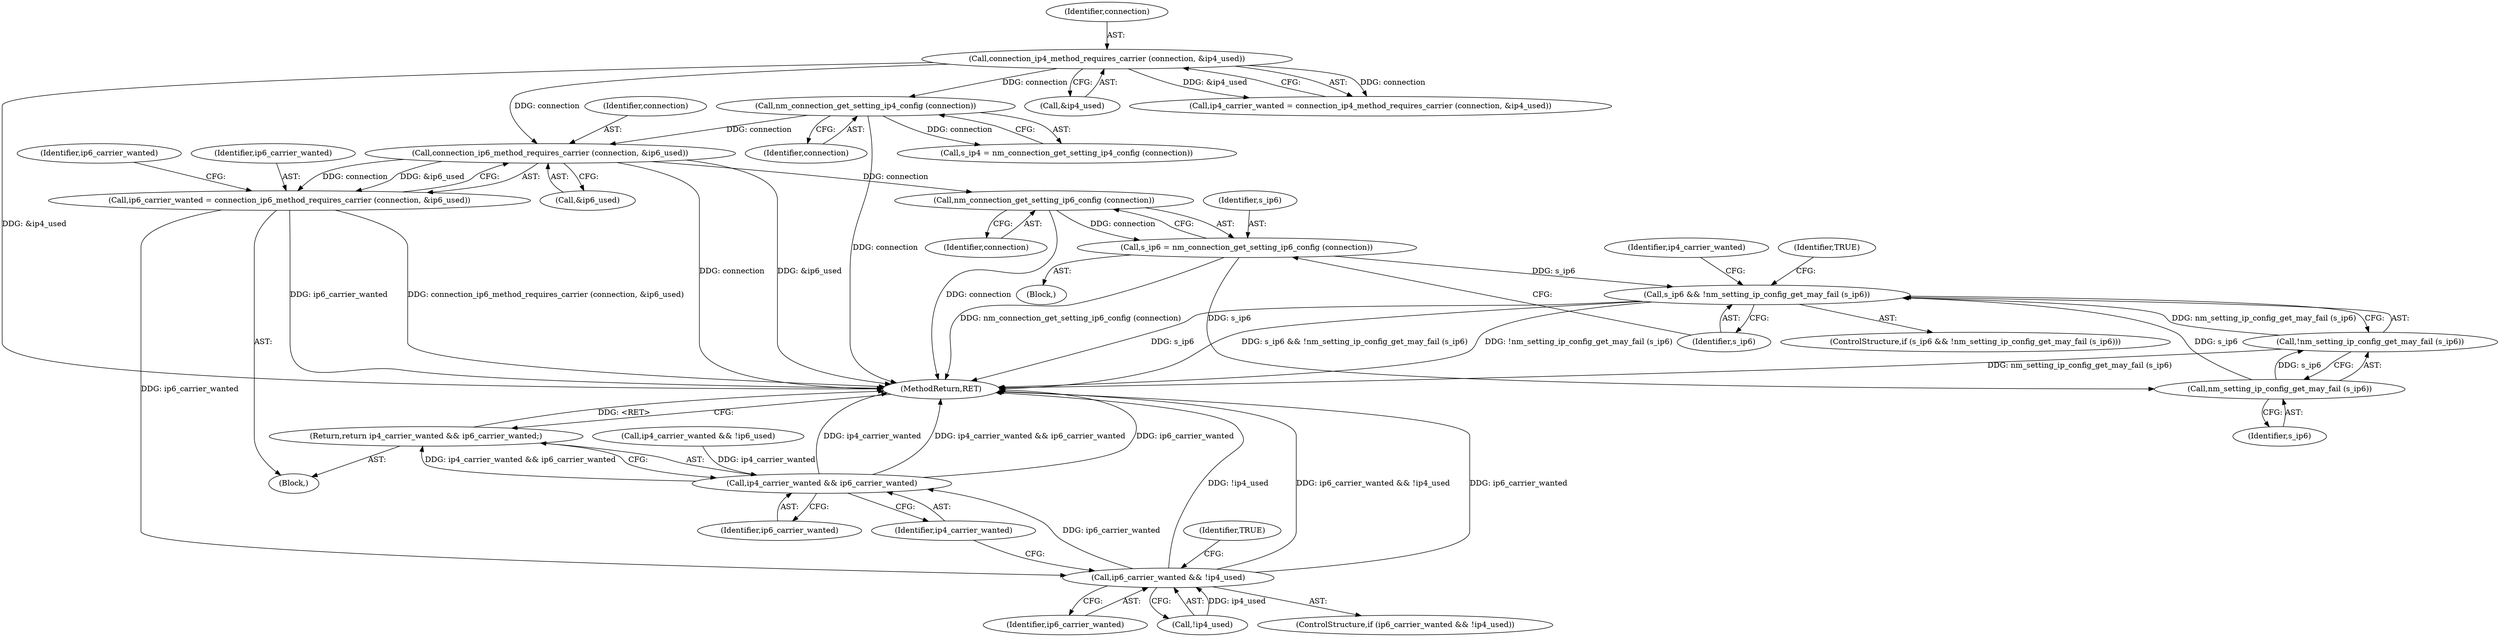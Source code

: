 digraph "0_NetworkManager_d5fc88e573fa58b93034b04d35a2454f5d28cad9@API" {
"1005631" [label="(Call,connection_ip6_method_requires_carrier (connection, &ip6_used))"];
"1005619" [label="(Call,nm_connection_get_setting_ip4_config (connection))"];
"1005610" [label="(Call,connection_ip4_method_requires_carrier (connection, &ip4_used))"];
"1005629" [label="(Call,ip6_carrier_wanted = connection_ip6_method_requires_carrier (connection, &ip6_used))"];
"1005658" [label="(Call,ip6_carrier_wanted && !ip4_used)"];
"1005665" [label="(Call,ip4_carrier_wanted && ip6_carrier_wanted)"];
"1005664" [label="(Return,return ip4_carrier_wanted && ip6_carrier_wanted;)"];
"1005640" [label="(Call,nm_connection_get_setting_ip6_config (connection))"];
"1005638" [label="(Call,s_ip6 = nm_connection_get_setting_ip6_config (connection))"];
"1005643" [label="(Call,s_ip6 && !nm_setting_ip_config_get_may_fail (s_ip6))"];
"1005646" [label="(Call,nm_setting_ip_config_get_may_fail (s_ip6))"];
"1005645" [label="(Call,!nm_setting_ip_config_get_may_fail (s_ip6))"];
"1005644" [label="(Identifier,s_ip6)"];
"1005630" [label="(Identifier,ip6_carrier_wanted)"];
"1005645" [label="(Call,!nm_setting_ip_config_get_may_fail (s_ip6))"];
"1005646" [label="(Call,nm_setting_ip_config_get_may_fail (s_ip6))"];
"1005640" [label="(Call,nm_connection_get_setting_ip6_config (connection))"];
"1005633" [label="(Call,&ip6_used)"];
"1005642" [label="(ControlStructure,if (s_ip6 && !nm_setting_ip_config_get_may_fail (s_ip6)))"];
"1005665" [label="(Call,ip4_carrier_wanted && ip6_carrier_wanted)"];
"1005610" [label="(Call,connection_ip4_method_requires_carrier (connection, &ip4_used))"];
"1005639" [label="(Identifier,s_ip6)"];
"1005620" [label="(Identifier,connection)"];
"1005617" [label="(Call,s_ip4 = nm_connection_get_setting_ip4_config (connection))"];
"1005611" [label="(Identifier,connection)"];
"1005663" [label="(Identifier,TRUE)"];
"1005643" [label="(Call,s_ip6 && !nm_setting_ip_config_get_may_fail (s_ip6))"];
"1005651" [label="(Call,ip4_carrier_wanted && !ip6_used)"];
"1005636" [label="(Identifier,ip6_carrier_wanted)"];
"1005629" [label="(Call,ip6_carrier_wanted = connection_ip6_method_requires_carrier (connection, &ip6_used))"];
"1005612" [label="(Call,&ip4_used)"];
"1005659" [label="(Identifier,ip6_carrier_wanted)"];
"1005637" [label="(Block,)"];
"1005632" [label="(Identifier,connection)"];
"1005664" [label="(Return,return ip4_carrier_wanted && ip6_carrier_wanted;)"];
"1005652" [label="(Identifier,ip4_carrier_wanted)"];
"1005608" [label="(Call,ip4_carrier_wanted = connection_ip4_method_requires_carrier (connection, &ip4_used))"];
"1005641" [label="(Identifier,connection)"];
"1005667" [label="(Identifier,ip6_carrier_wanted)"];
"1005595" [label="(Block,)"];
"1005660" [label="(Call,!ip4_used)"];
"1005638" [label="(Call,s_ip6 = nm_connection_get_setting_ip6_config (connection))"];
"1005619" [label="(Call,nm_connection_get_setting_ip4_config (connection))"];
"1005666" [label="(Identifier,ip4_carrier_wanted)"];
"1007368" [label="(MethodReturn,RET)"];
"1005658" [label="(Call,ip6_carrier_wanted && !ip4_used)"];
"1005647" [label="(Identifier,s_ip6)"];
"1005649" [label="(Identifier,TRUE)"];
"1005631" [label="(Call,connection_ip6_method_requires_carrier (connection, &ip6_used))"];
"1005657" [label="(ControlStructure,if (ip6_carrier_wanted && !ip4_used))"];
"1005631" -> "1005629"  [label="AST: "];
"1005631" -> "1005633"  [label="CFG: "];
"1005632" -> "1005631"  [label="AST: "];
"1005633" -> "1005631"  [label="AST: "];
"1005629" -> "1005631"  [label="CFG: "];
"1005631" -> "1007368"  [label="DDG: connection"];
"1005631" -> "1007368"  [label="DDG: &ip6_used"];
"1005631" -> "1005629"  [label="DDG: connection"];
"1005631" -> "1005629"  [label="DDG: &ip6_used"];
"1005619" -> "1005631"  [label="DDG: connection"];
"1005610" -> "1005631"  [label="DDG: connection"];
"1005631" -> "1005640"  [label="DDG: connection"];
"1005619" -> "1005617"  [label="AST: "];
"1005619" -> "1005620"  [label="CFG: "];
"1005620" -> "1005619"  [label="AST: "];
"1005617" -> "1005619"  [label="CFG: "];
"1005619" -> "1007368"  [label="DDG: connection"];
"1005619" -> "1005617"  [label="DDG: connection"];
"1005610" -> "1005619"  [label="DDG: connection"];
"1005610" -> "1005608"  [label="AST: "];
"1005610" -> "1005612"  [label="CFG: "];
"1005611" -> "1005610"  [label="AST: "];
"1005612" -> "1005610"  [label="AST: "];
"1005608" -> "1005610"  [label="CFG: "];
"1005610" -> "1007368"  [label="DDG: &ip4_used"];
"1005610" -> "1005608"  [label="DDG: connection"];
"1005610" -> "1005608"  [label="DDG: &ip4_used"];
"1005629" -> "1005595"  [label="AST: "];
"1005630" -> "1005629"  [label="AST: "];
"1005636" -> "1005629"  [label="CFG: "];
"1005629" -> "1007368"  [label="DDG: ip6_carrier_wanted"];
"1005629" -> "1007368"  [label="DDG: connection_ip6_method_requires_carrier (connection, &ip6_used)"];
"1005629" -> "1005658"  [label="DDG: ip6_carrier_wanted"];
"1005658" -> "1005657"  [label="AST: "];
"1005658" -> "1005659"  [label="CFG: "];
"1005658" -> "1005660"  [label="CFG: "];
"1005659" -> "1005658"  [label="AST: "];
"1005660" -> "1005658"  [label="AST: "];
"1005663" -> "1005658"  [label="CFG: "];
"1005666" -> "1005658"  [label="CFG: "];
"1005658" -> "1007368"  [label="DDG: !ip4_used"];
"1005658" -> "1007368"  [label="DDG: ip6_carrier_wanted && !ip4_used"];
"1005658" -> "1007368"  [label="DDG: ip6_carrier_wanted"];
"1005660" -> "1005658"  [label="DDG: ip4_used"];
"1005658" -> "1005665"  [label="DDG: ip6_carrier_wanted"];
"1005665" -> "1005664"  [label="AST: "];
"1005665" -> "1005666"  [label="CFG: "];
"1005665" -> "1005667"  [label="CFG: "];
"1005666" -> "1005665"  [label="AST: "];
"1005667" -> "1005665"  [label="AST: "];
"1005664" -> "1005665"  [label="CFG: "];
"1005665" -> "1007368"  [label="DDG: ip4_carrier_wanted && ip6_carrier_wanted"];
"1005665" -> "1007368"  [label="DDG: ip4_carrier_wanted"];
"1005665" -> "1007368"  [label="DDG: ip6_carrier_wanted"];
"1005665" -> "1005664"  [label="DDG: ip4_carrier_wanted && ip6_carrier_wanted"];
"1005651" -> "1005665"  [label="DDG: ip4_carrier_wanted"];
"1005664" -> "1005595"  [label="AST: "];
"1007368" -> "1005664"  [label="CFG: "];
"1005664" -> "1007368"  [label="DDG: <RET>"];
"1005640" -> "1005638"  [label="AST: "];
"1005640" -> "1005641"  [label="CFG: "];
"1005641" -> "1005640"  [label="AST: "];
"1005638" -> "1005640"  [label="CFG: "];
"1005640" -> "1007368"  [label="DDG: connection"];
"1005640" -> "1005638"  [label="DDG: connection"];
"1005638" -> "1005637"  [label="AST: "];
"1005639" -> "1005638"  [label="AST: "];
"1005644" -> "1005638"  [label="CFG: "];
"1005638" -> "1007368"  [label="DDG: nm_connection_get_setting_ip6_config (connection)"];
"1005638" -> "1005643"  [label="DDG: s_ip6"];
"1005638" -> "1005646"  [label="DDG: s_ip6"];
"1005643" -> "1005642"  [label="AST: "];
"1005643" -> "1005644"  [label="CFG: "];
"1005643" -> "1005645"  [label="CFG: "];
"1005644" -> "1005643"  [label="AST: "];
"1005645" -> "1005643"  [label="AST: "];
"1005649" -> "1005643"  [label="CFG: "];
"1005652" -> "1005643"  [label="CFG: "];
"1005643" -> "1007368"  [label="DDG: s_ip6 && !nm_setting_ip_config_get_may_fail (s_ip6)"];
"1005643" -> "1007368"  [label="DDG: !nm_setting_ip_config_get_may_fail (s_ip6)"];
"1005643" -> "1007368"  [label="DDG: s_ip6"];
"1005646" -> "1005643"  [label="DDG: s_ip6"];
"1005645" -> "1005643"  [label="DDG: nm_setting_ip_config_get_may_fail (s_ip6)"];
"1005646" -> "1005645"  [label="AST: "];
"1005646" -> "1005647"  [label="CFG: "];
"1005647" -> "1005646"  [label="AST: "];
"1005645" -> "1005646"  [label="CFG: "];
"1005646" -> "1005645"  [label="DDG: s_ip6"];
"1005645" -> "1007368"  [label="DDG: nm_setting_ip_config_get_may_fail (s_ip6)"];
}

